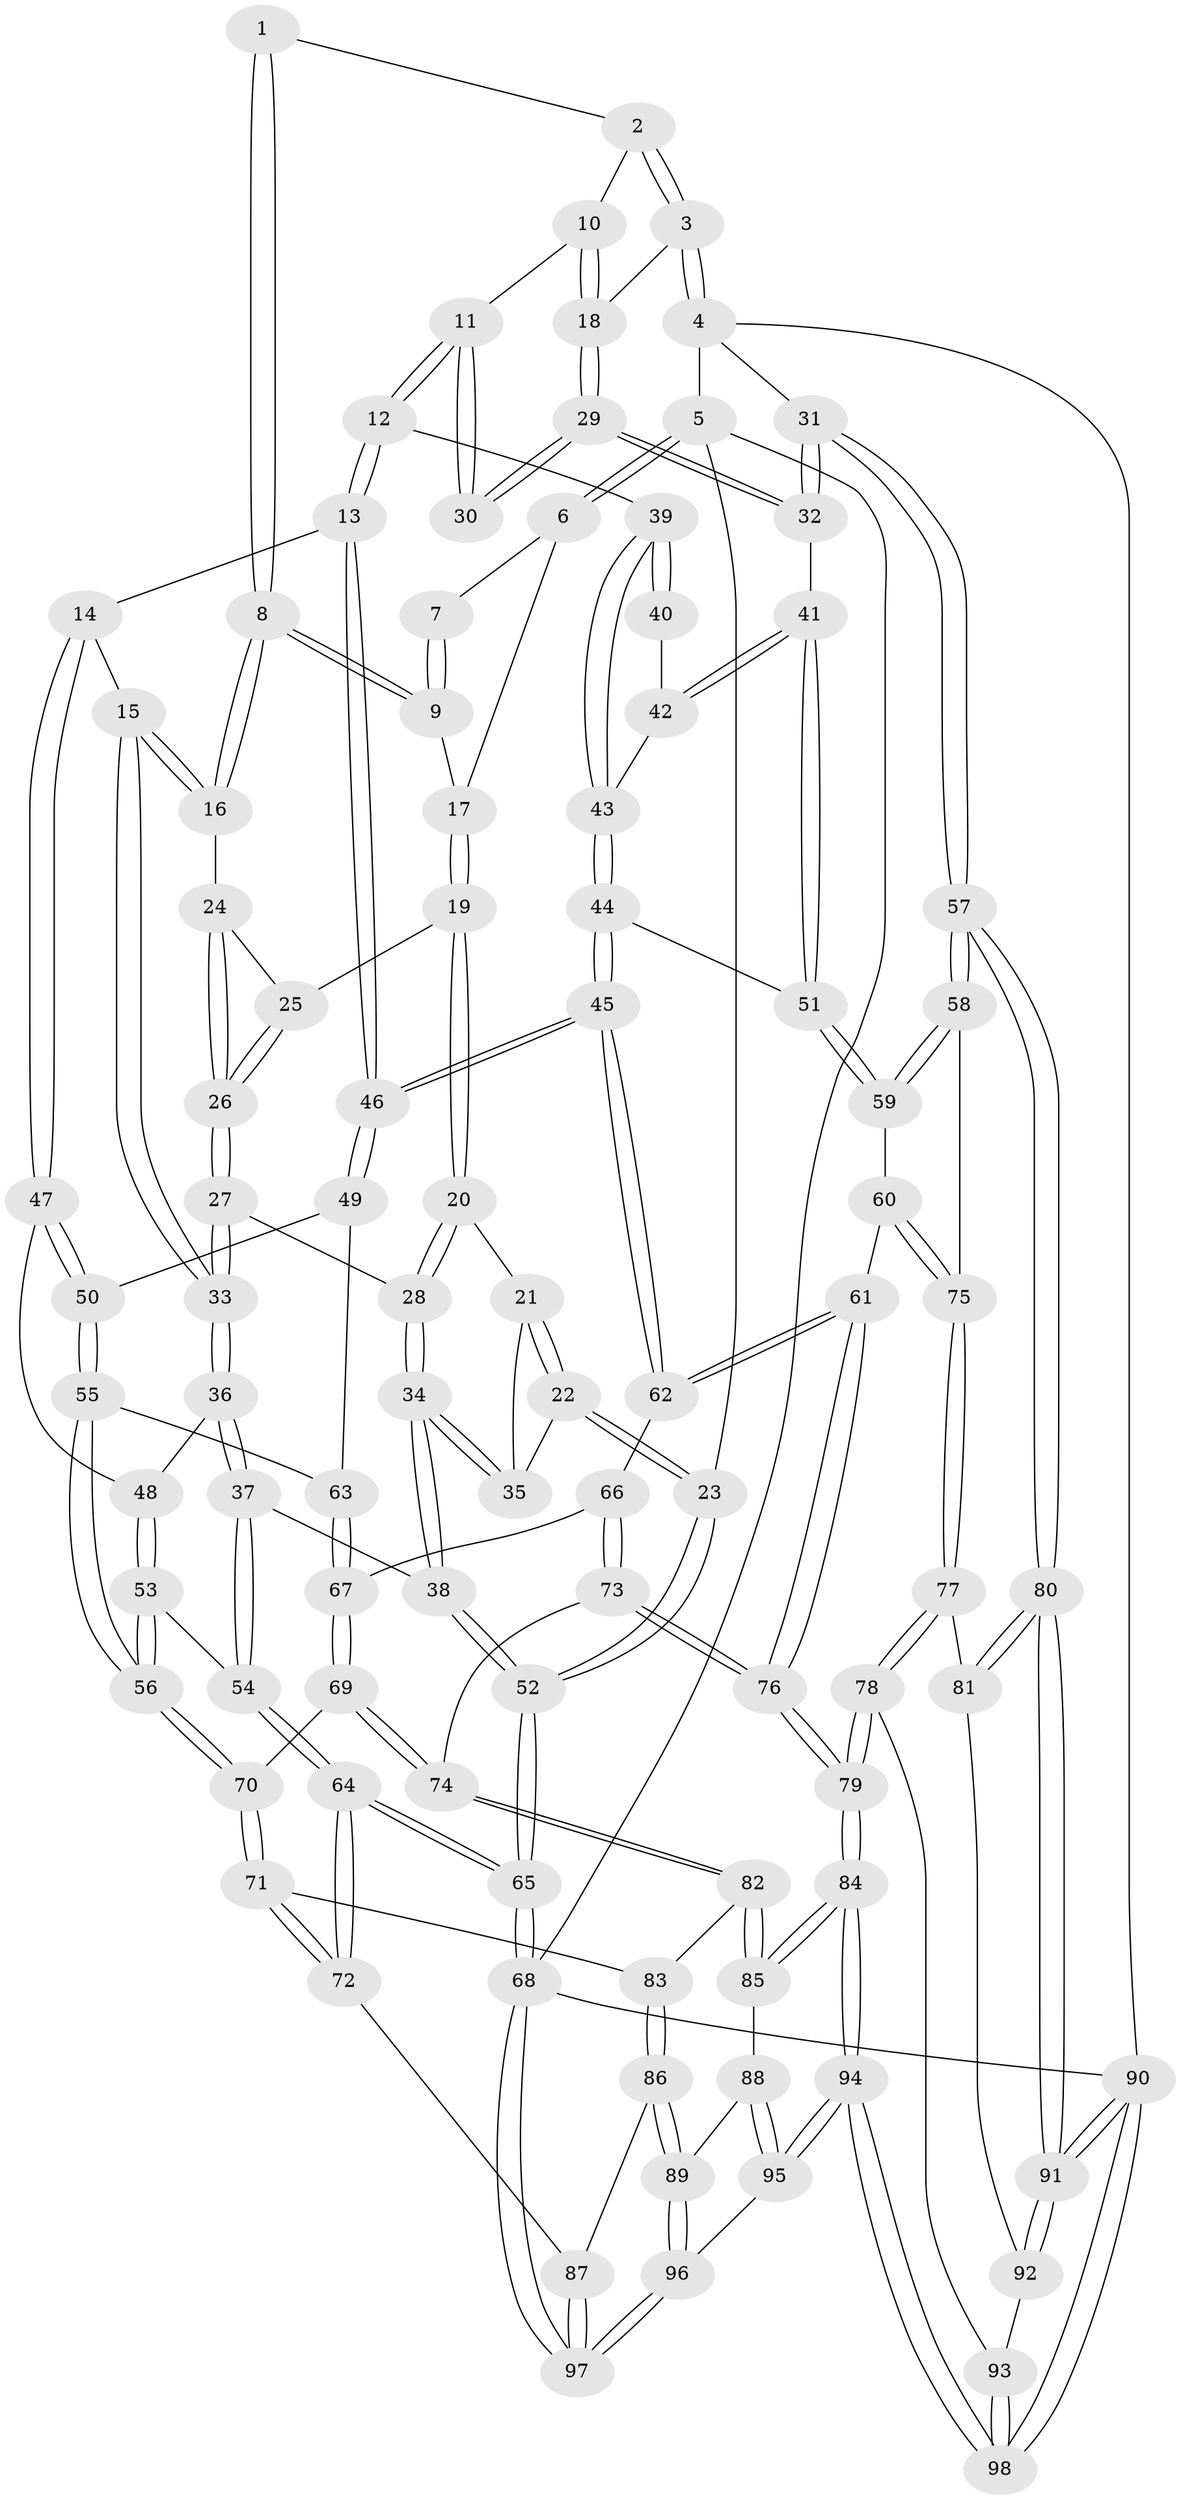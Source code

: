 // coarse degree distribution, {3: 0.17857142857142858, 6: 0.125, 2: 0.03571428571428571, 4: 0.4107142857142857, 5: 0.25}
// Generated by graph-tools (version 1.1) at 2025/52/02/27/25 19:52:39]
// undirected, 98 vertices, 242 edges
graph export_dot {
graph [start="1"]
  node [color=gray90,style=filled];
  1 [pos="+0.4172853869927815+0"];
  2 [pos="+0.6312385230663804+0"];
  3 [pos="+1+0"];
  4 [pos="+1+0"];
  5 [pos="+0+0"];
  6 [pos="+0+0"];
  7 [pos="+0.10438059401479302+0"];
  8 [pos="+0.4014285061299125+0.037282762340400115"];
  9 [pos="+0.17770885497884395+0.08896138198556278"];
  10 [pos="+0.6861633497901449+0.05713066790877285"];
  11 [pos="+0.6761587153890072+0.10969781262861444"];
  12 [pos="+0.5568810627590667+0.20119120910515179"];
  13 [pos="+0.5000400792798364+0.2018553589994316"];
  14 [pos="+0.4776364378100391+0.19008290394664532"];
  15 [pos="+0.45419831194659177+0.15936000478568213"];
  16 [pos="+0.40660500146010725+0.07098765661748212"];
  17 [pos="+0.15473389513323946+0.11479895199687119"];
  18 [pos="+0.8883644716847616+0.079287927835016"];
  19 [pos="+0.150397507410933+0.12322364260890119"];
  20 [pos="+0.06805262366088678+0.1446999179580213"];
  21 [pos="+0+0.1162000848993584"];
  22 [pos="+0+0.015265794496121662"];
  23 [pos="+0+0"];
  24 [pos="+0.3166572158708181+0.1356913010193626"];
  25 [pos="+0.1570518061740813+0.13089843532509868"];
  26 [pos="+0.21715915345103473+0.22169386335546876"];
  27 [pos="+0.2145715648151569+0.2334853999750984"];
  28 [pos="+0.12112363693757787+0.2553194202950366"];
  29 [pos="+0.8589642795951757+0.21469119105966236"];
  30 [pos="+0.8177692967212562+0.20619953306008704"];
  31 [pos="+1+0.3756867162692859"];
  32 [pos="+0.9068810426205728+0.3087438955370455"];
  33 [pos="+0.24737975844736096+0.29319493653909356"];
  34 [pos="+0.08474546365604928+0.3117634333982122"];
  35 [pos="+0.0808266288097894+0.3059481713735859"];
  36 [pos="+0.25072632543133055+0.31319352176113463"];
  37 [pos="+0.10274276979714977+0.4220880909468147"];
  38 [pos="+0.05751540074261899+0.4093938909708942"];
  39 [pos="+0.623756603560717+0.24744480514552408"];
  40 [pos="+0.7355173425453888+0.23249057263487213"];
  41 [pos="+0.8962426166323949+0.3178842851707308"];
  42 [pos="+0.7072558712125266+0.30750612225272295"];
  43 [pos="+0.6621672023807684+0.31952642179629626"];
  44 [pos="+0.66345998976855+0.39383645342313767"];
  45 [pos="+0.6064456963262758+0.48672279990436473"];
  46 [pos="+0.5382399953965783+0.4431920578205215"];
  47 [pos="+0.3494089058659195+0.3665670161626234"];
  48 [pos="+0.3069424663857681+0.3537933690868859"];
  49 [pos="+0.4120338618818343+0.45812270455417603"];
  50 [pos="+0.358010157585597+0.3864132213616378"];
  51 [pos="+0.8723223715247059+0.3451018925813299"];
  52 [pos="+0+0.47356669681347874"];
  53 [pos="+0.1942253850001598+0.49437475705773243"];
  54 [pos="+0.16362312731310333+0.4763388153306176"];
  55 [pos="+0.23479462076374444+0.5021944008044633"];
  56 [pos="+0.2128893440722897+0.5131761336028783"];
  57 [pos="+1+0.6084080528333695"];
  58 [pos="+0.8905787144728493+0.6232591264621206"];
  59 [pos="+0.8647813403883313+0.36252668758381307"];
  60 [pos="+0.733350910197239+0.5529821858981853"];
  61 [pos="+0.6433352345511528+0.5567073374647845"];
  62 [pos="+0.6329078563646806+0.5459232726283434"];
  63 [pos="+0.4081027092201996+0.46550989110518476"];
  64 [pos="+0+0.8029754858129474"];
  65 [pos="+0+0.8768414124590117"];
  66 [pos="+0.47349171568366166+0.6042277152436243"];
  67 [pos="+0.38735141247902155+0.5478878413698555"];
  68 [pos="+0+1"];
  69 [pos="+0.28809713484574306+0.6358291549923175"];
  70 [pos="+0.25896918488647835+0.6367781511936984"];
  71 [pos="+0.23152221294789968+0.6664414570928022"];
  72 [pos="+0.016658296451007137+0.7953628049587564"];
  73 [pos="+0.4310675558233256+0.7213852369723281"];
  74 [pos="+0.42104614740478347+0.7227977094773528"];
  75 [pos="+0.875600276497302+0.6271042263117363"];
  76 [pos="+0.6161539257435407+0.7869048005285546"];
  77 [pos="+0.8284786380819842+0.7355956660527101"];
  78 [pos="+0.686033608112004+0.8332037188494607"];
  79 [pos="+0.6366933219439908+0.8325322343865589"];
  80 [pos="+1+0.7594396971513121"];
  81 [pos="+0.9275442175185069+0.8285459427814383"];
  82 [pos="+0.3981268959580163+0.7676428977035014"];
  83 [pos="+0.31144360294539836+0.8103793022614446"];
  84 [pos="+0.6084113128034924+0.8849821295838404"];
  85 [pos="+0.4076266102369643+0.8781865993655074"];
  86 [pos="+0.2909018631154968+0.8739059861083558"];
  87 [pos="+0.25423327421294806+0.8770350331106225"];
  88 [pos="+0.39964571439239915+0.8841983887121264"];
  89 [pos="+0.29575951838923253+0.8772037045458154"];
  90 [pos="+1+1"];
  91 [pos="+1+1"];
  92 [pos="+0.8677312213948327+0.9029592373876789"];
  93 [pos="+0.818795867103929+0.9155800015061409"];
  94 [pos="+0.5627310991182823+1"];
  95 [pos="+0.3876440646605539+1"];
  96 [pos="+0.37845375211372306+1"];
  97 [pos="+0.19263335691045458+1"];
  98 [pos="+0.8359240349103807+1"];
  1 -- 2;
  1 -- 8;
  1 -- 8;
  2 -- 3;
  2 -- 3;
  2 -- 10;
  3 -- 4;
  3 -- 4;
  3 -- 18;
  4 -- 5;
  4 -- 31;
  4 -- 90;
  5 -- 6;
  5 -- 6;
  5 -- 23;
  5 -- 68;
  6 -- 7;
  6 -- 17;
  7 -- 9;
  7 -- 9;
  8 -- 9;
  8 -- 9;
  8 -- 16;
  8 -- 16;
  9 -- 17;
  10 -- 11;
  10 -- 18;
  10 -- 18;
  11 -- 12;
  11 -- 12;
  11 -- 30;
  11 -- 30;
  12 -- 13;
  12 -- 13;
  12 -- 39;
  13 -- 14;
  13 -- 46;
  13 -- 46;
  14 -- 15;
  14 -- 47;
  14 -- 47;
  15 -- 16;
  15 -- 16;
  15 -- 33;
  15 -- 33;
  16 -- 24;
  17 -- 19;
  17 -- 19;
  18 -- 29;
  18 -- 29;
  19 -- 20;
  19 -- 20;
  19 -- 25;
  20 -- 21;
  20 -- 28;
  20 -- 28;
  21 -- 22;
  21 -- 22;
  21 -- 35;
  22 -- 23;
  22 -- 23;
  22 -- 35;
  23 -- 52;
  23 -- 52;
  24 -- 25;
  24 -- 26;
  24 -- 26;
  25 -- 26;
  25 -- 26;
  26 -- 27;
  26 -- 27;
  27 -- 28;
  27 -- 33;
  27 -- 33;
  28 -- 34;
  28 -- 34;
  29 -- 30;
  29 -- 30;
  29 -- 32;
  29 -- 32;
  31 -- 32;
  31 -- 32;
  31 -- 57;
  31 -- 57;
  32 -- 41;
  33 -- 36;
  33 -- 36;
  34 -- 35;
  34 -- 35;
  34 -- 38;
  34 -- 38;
  36 -- 37;
  36 -- 37;
  36 -- 48;
  37 -- 38;
  37 -- 54;
  37 -- 54;
  38 -- 52;
  38 -- 52;
  39 -- 40;
  39 -- 40;
  39 -- 43;
  39 -- 43;
  40 -- 42;
  41 -- 42;
  41 -- 42;
  41 -- 51;
  41 -- 51;
  42 -- 43;
  43 -- 44;
  43 -- 44;
  44 -- 45;
  44 -- 45;
  44 -- 51;
  45 -- 46;
  45 -- 46;
  45 -- 62;
  45 -- 62;
  46 -- 49;
  46 -- 49;
  47 -- 48;
  47 -- 50;
  47 -- 50;
  48 -- 53;
  48 -- 53;
  49 -- 50;
  49 -- 63;
  50 -- 55;
  50 -- 55;
  51 -- 59;
  51 -- 59;
  52 -- 65;
  52 -- 65;
  53 -- 54;
  53 -- 56;
  53 -- 56;
  54 -- 64;
  54 -- 64;
  55 -- 56;
  55 -- 56;
  55 -- 63;
  56 -- 70;
  56 -- 70;
  57 -- 58;
  57 -- 58;
  57 -- 80;
  57 -- 80;
  58 -- 59;
  58 -- 59;
  58 -- 75;
  59 -- 60;
  60 -- 61;
  60 -- 75;
  60 -- 75;
  61 -- 62;
  61 -- 62;
  61 -- 76;
  61 -- 76;
  62 -- 66;
  63 -- 67;
  63 -- 67;
  64 -- 65;
  64 -- 65;
  64 -- 72;
  64 -- 72;
  65 -- 68;
  65 -- 68;
  66 -- 67;
  66 -- 73;
  66 -- 73;
  67 -- 69;
  67 -- 69;
  68 -- 97;
  68 -- 97;
  68 -- 90;
  69 -- 70;
  69 -- 74;
  69 -- 74;
  70 -- 71;
  70 -- 71;
  71 -- 72;
  71 -- 72;
  71 -- 83;
  72 -- 87;
  73 -- 74;
  73 -- 76;
  73 -- 76;
  74 -- 82;
  74 -- 82;
  75 -- 77;
  75 -- 77;
  76 -- 79;
  76 -- 79;
  77 -- 78;
  77 -- 78;
  77 -- 81;
  78 -- 79;
  78 -- 79;
  78 -- 93;
  79 -- 84;
  79 -- 84;
  80 -- 81;
  80 -- 81;
  80 -- 91;
  80 -- 91;
  81 -- 92;
  82 -- 83;
  82 -- 85;
  82 -- 85;
  83 -- 86;
  83 -- 86;
  84 -- 85;
  84 -- 85;
  84 -- 94;
  84 -- 94;
  85 -- 88;
  86 -- 87;
  86 -- 89;
  86 -- 89;
  87 -- 97;
  87 -- 97;
  88 -- 89;
  88 -- 95;
  88 -- 95;
  89 -- 96;
  89 -- 96;
  90 -- 91;
  90 -- 91;
  90 -- 98;
  90 -- 98;
  91 -- 92;
  91 -- 92;
  92 -- 93;
  93 -- 98;
  93 -- 98;
  94 -- 95;
  94 -- 95;
  94 -- 98;
  94 -- 98;
  95 -- 96;
  96 -- 97;
  96 -- 97;
}
